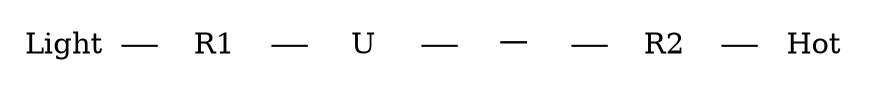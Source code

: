 graph g {
      node [shape=plaintext];
      Light -- R1 -- U -- 一 -- R2 -- Hot;
      { rank=same; Light R1 U 一 R2 Hot }
}